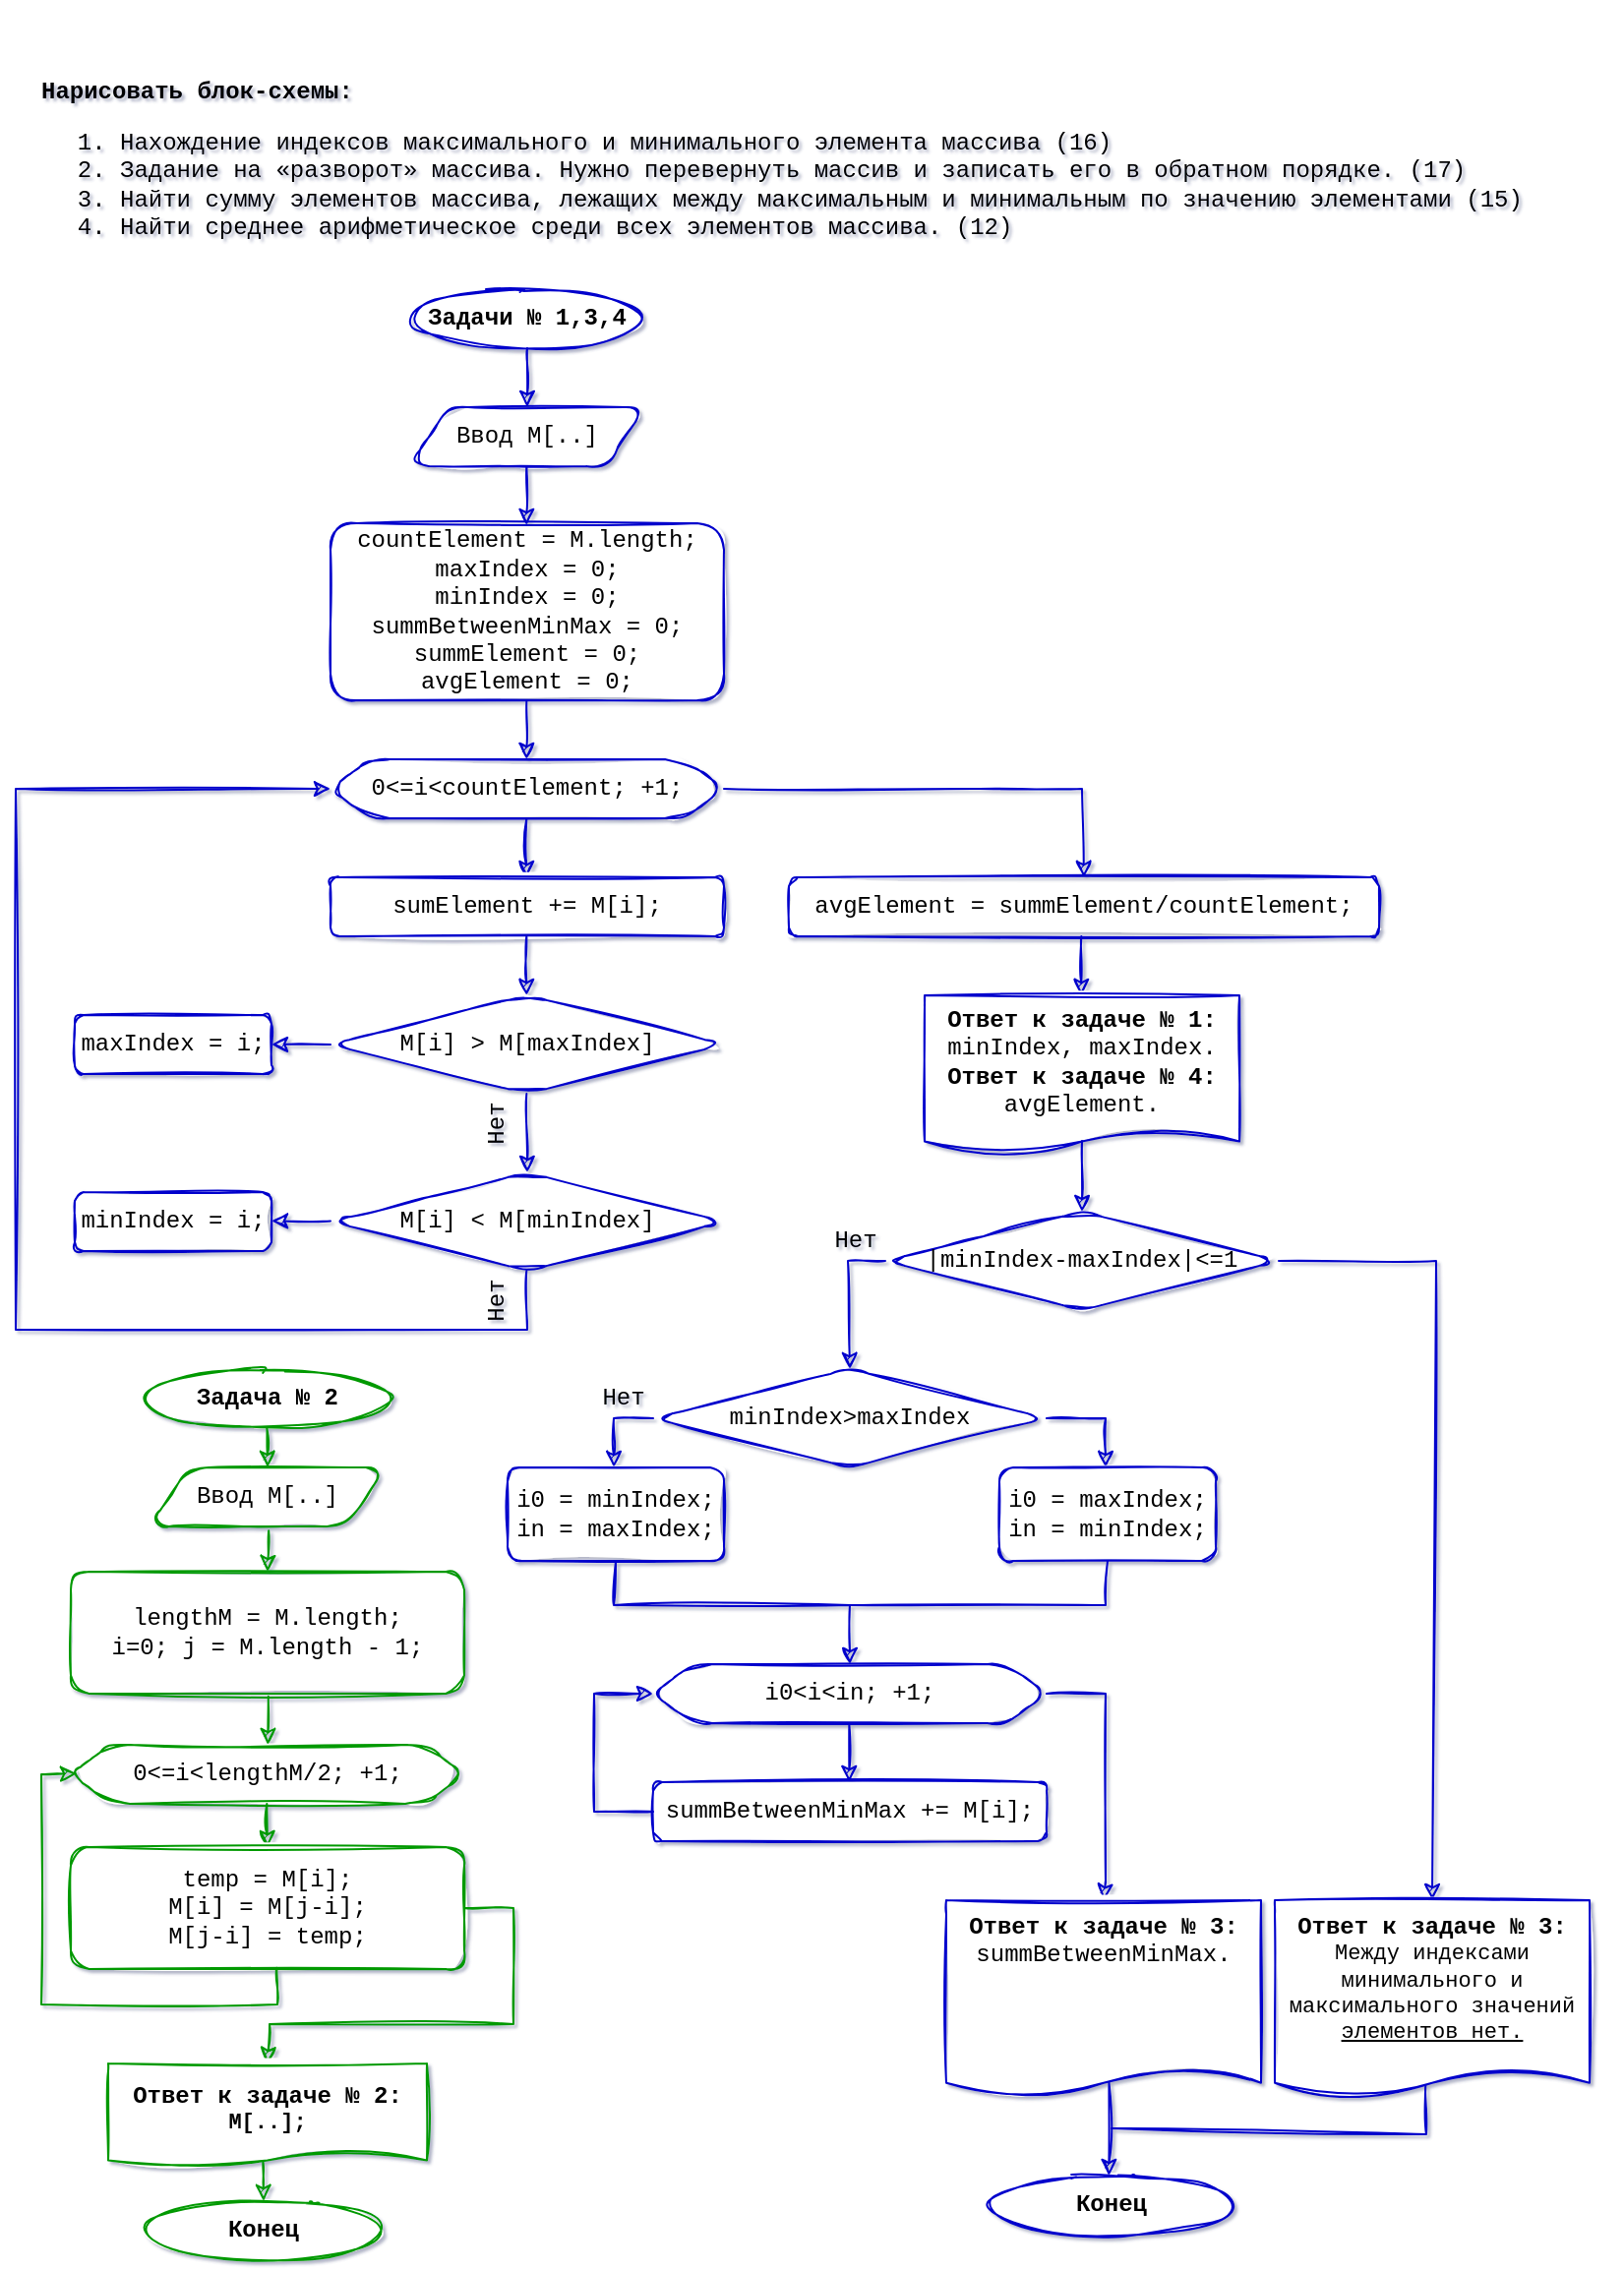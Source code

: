 <mxfile version="20.5.1" type="device"><diagram id="XM2Il2DLkc9lKbROmxJQ" name="Страница 1"><mxGraphModel dx="1078" dy="1762" grid="0" gridSize="10" guides="1" tooltips="1" connect="1" arrows="1" fold="1" page="1" pageScale="1" pageWidth="827" pageHeight="1169" background="#ffffff" math="0" shadow="1"><root><mxCell id="0"/><mxCell id="1" parent="0"/><mxCell id="BWKpy73C4uj1XUSL2Qz5-1" value="&lt;div&gt;Задачи № 1,3,4&lt;/div&gt;" style="ellipse;whiteSpace=wrap;html=1;fontFamily=Courier New;fontStyle=1;shadow=0;sketch=1;backgroundOutline=0;metaEdit=0;strokeColor=#0000CC;" parent="1" vertex="1"><mxGeometry x="207" y="-1022" width="120" height="30" as="geometry"/></mxCell><mxCell id="BWKpy73C4uj1XUSL2Qz5-2" value="&lt;div class=&quot;content-block content-block_homework&quot;&gt;&lt;div class=&quot;task-block js-homework-description-container&quot;&gt;&lt;div class=&quot;task-block-teacher&quot;&gt;&lt;p&gt;&lt;font&gt;&lt;strong&gt;&lt;br&gt;&lt;/strong&gt;&lt;/font&gt;&lt;/p&gt;&lt;p&gt;&lt;font&gt;&lt;strong&gt;Нарисовать блок-схемы:&lt;/strong&gt;&lt;/font&gt;&lt;/p&gt;&lt;ol&gt;&lt;li&gt;&lt;font&gt;Нахождение индексов максимального и минимального элемента массива (16)&lt;/font&gt;&lt;/li&gt;&lt;li&gt;&lt;font&gt;Задание на «разворот» массива. Нужно перевернуть массив и записать его в обратном порядке. (17)&lt;/font&gt;&lt;/li&gt;&lt;li&gt;&lt;font&gt;Найти сумму элементов массива, лежащих между максимальным и минимальным по значению элементами (15)&lt;/font&gt;&lt;/li&gt;&lt;li&gt;&lt;font&gt;Найти среднее арифметическое среди всех элементов массива. (12)&lt;/font&gt;&lt;/li&gt;&lt;/ol&gt;&lt;font&gt;&lt;br&gt;&lt;/font&gt;&lt;/div&gt;&lt;/div&gt;&lt;/div&gt;" style="text;html=1;align=left;verticalAlign=middle;whiteSpace=wrap;rounded=0;fontFamily=Courier New;shadow=0;sketch=1;backgroundOutline=0;metaEdit=0;spacing=0;spacingTop=0;" parent="1" vertex="1"><mxGeometry x="20" y="-1146" width="800" height="103" as="geometry"/></mxCell><mxCell id="BWKpy73C4uj1XUSL2Qz5-4" value="" style="endArrow=classic;html=1;rounded=0;exitX=0.5;exitY=1;exitDx=0;exitDy=0;fontFamily=Courier New;shadow=0;sketch=1;backgroundOutline=0;metaEdit=0;strokeColor=#0000CC;" parent="1" source="BWKpy73C4uj1XUSL2Qz5-1" edge="1"><mxGeometry width="50" height="50" relative="1" as="geometry"><mxPoint x="417" y="-1042" as="sourcePoint"/><mxPoint x="267" y="-962" as="targetPoint"/></mxGeometry></mxCell><mxCell id="BWKpy73C4uj1XUSL2Qz5-8" value="Ввод M[..]" style="shape=parallelogram;perimeter=parallelogramPerimeter;whiteSpace=wrap;html=1;fixedSize=1;fontFamily=Courier New;shadow=0;sketch=1;backgroundOutline=0;metaEdit=0;rounded=1;strokeColor=#0000CC;" parent="1" vertex="1"><mxGeometry x="207" y="-962" width="120" height="30" as="geometry"/></mxCell><mxCell id="BWKpy73C4uj1XUSL2Qz5-10" value="" style="endArrow=classic;html=1;rounded=0;exitX=0.5;exitY=1;exitDx=0;exitDy=0;fontFamily=Courier New;shadow=0;sketch=1;backgroundOutline=0;metaEdit=0;strokeColor=#0000CC;" parent="1" edge="1"><mxGeometry width="50" height="50" relative="1" as="geometry"><mxPoint x="266.66" y="-932" as="sourcePoint"/><mxPoint x="266.66" y="-902" as="targetPoint"/></mxGeometry></mxCell><mxCell id="BWKpy73C4uj1XUSL2Qz5-13" value="0&amp;lt;=i&amp;lt;countElement; +1;" style="shape=hexagon;perimeter=hexagonPerimeter2;whiteSpace=wrap;html=1;fixedSize=1;fontFamily=Courier New;shadow=0;sketch=1;backgroundOutline=0;metaEdit=0;rounded=1;strokeColor=#0000CC;" parent="1" vertex="1"><mxGeometry x="167" y="-783" width="200" height="30" as="geometry"/></mxCell><mxCell id="BWKpy73C4uj1XUSL2Qz5-18" value="" style="endArrow=classic;html=1;rounded=0;exitX=0.5;exitY=1;exitDx=0;exitDy=0;fontFamily=Courier New;shadow=0;sketch=1;backgroundOutline=0;metaEdit=0;strokeColor=#0000CC;" parent="1" edge="1"><mxGeometry width="50" height="50" relative="1" as="geometry"><mxPoint x="266.66" y="-753" as="sourcePoint"/><mxPoint x="266.66" y="-723" as="targetPoint"/></mxGeometry></mxCell><mxCell id="BWKpy73C4uj1XUSL2Qz5-19" value="&lt;div&gt;countElement = M.length;&lt;br&gt;&lt;/div&gt;&lt;div&gt;maxIndex = 0;&lt;/div&gt;&lt;div&gt;minIndex = 0;&lt;/div&gt;&lt;div&gt;summBetweenMinMax = 0;&lt;br&gt;&lt;/div&gt;summElement = 0;&lt;br&gt;&lt;div&gt;avgElement = 0;&lt;br&gt;&lt;/div&gt;" style="rounded=1;whiteSpace=wrap;html=1;fontFamily=Courier New;shadow=0;sketch=1;backgroundOutline=0;metaEdit=0;strokeColor=#0000CC;" parent="1" vertex="1"><mxGeometry x="167" y="-903" width="200" height="90" as="geometry"/></mxCell><mxCell id="BWKpy73C4uj1XUSL2Qz5-20" value="" style="endArrow=classic;html=1;rounded=0;exitX=0.5;exitY=1;exitDx=0;exitDy=0;fontFamily=Courier New;shadow=0;sketch=1;backgroundOutline=0;metaEdit=0;strokeColor=#0000CC;" parent="1" edge="1"><mxGeometry width="50" height="50" relative="1" as="geometry"><mxPoint x="266.66" y="-813" as="sourcePoint"/><mxPoint x="266.66" y="-783" as="targetPoint"/></mxGeometry></mxCell><mxCell id="BWKpy73C4uj1XUSL2Qz5-22" value="&lt;div&gt;sumElement += M[i];&lt;/div&gt;" style="rounded=1;whiteSpace=wrap;html=1;fontFamily=Courier New;shadow=0;sketch=1;backgroundOutline=0;metaEdit=0;strokeColor=#0000CC;" parent="1" vertex="1"><mxGeometry x="167" y="-723" width="200" height="30" as="geometry"/></mxCell><mxCell id="BWKpy73C4uj1XUSL2Qz5-23" value="" style="endArrow=classic;html=1;rounded=0;exitX=0.5;exitY=1;exitDx=0;exitDy=0;fontFamily=Courier New;shadow=0;sketch=1;backgroundOutline=0;metaEdit=0;strokeColor=#0000CC;" parent="1" edge="1"><mxGeometry width="50" height="50" relative="1" as="geometry"><mxPoint x="266.66" y="-693" as="sourcePoint"/><mxPoint x="266.66" y="-663" as="targetPoint"/></mxGeometry></mxCell><mxCell id="BWKpy73C4uj1XUSL2Qz5-24" value="M[i] &amp;gt; M[maxIndex] " style="rhombus;whiteSpace=wrap;html=1;fontFamily=Courier New;shadow=0;sketch=1;backgroundOutline=0;metaEdit=0;rounded=1;strokeColor=#0000CC;" parent="1" vertex="1"><mxGeometry x="167" y="-663" width="200" height="50" as="geometry"/></mxCell><mxCell id="BWKpy73C4uj1XUSL2Qz5-25" value="" style="endArrow=classic;html=1;rounded=0;exitX=0.5;exitY=1;exitDx=0;exitDy=0;fontFamily=Courier New;shadow=0;sketch=1;backgroundOutline=0;metaEdit=0;strokeColor=#0000CC;" parent="1" edge="1"><mxGeometry width="50" height="50" relative="1" as="geometry"><mxPoint x="266.66" y="-613" as="sourcePoint"/><mxPoint x="267" y="-573" as="targetPoint"/></mxGeometry></mxCell><mxCell id="BWKpy73C4uj1XUSL2Qz5-26" value="&lt;div&gt;maxIndex = i;&lt;/div&gt;" style="rounded=1;whiteSpace=wrap;html=1;fontFamily=Courier New;shadow=0;sketch=1;backgroundOutline=0;metaEdit=0;strokeColor=#0000CC;" parent="1" vertex="1"><mxGeometry x="37" y="-653" width="100" height="30" as="geometry"/></mxCell><mxCell id="BWKpy73C4uj1XUSL2Qz5-29" value="Нет" style="text;html=1;align=center;verticalAlign=middle;whiteSpace=wrap;rounded=0;fontFamily=Courier New;rotation=-90;shadow=0;sketch=1;backgroundOutline=0;metaEdit=0;strokeColor=none;" parent="1" vertex="1"><mxGeometry x="237" y="-603" width="30" height="10" as="geometry"/></mxCell><mxCell id="BWKpy73C4uj1XUSL2Qz5-38" value="M[i] &amp;lt; M[minIndex] " style="rhombus;whiteSpace=wrap;html=1;fontFamily=Courier New;shadow=0;sketch=1;backgroundOutline=0;metaEdit=0;rounded=1;strokeColor=#0000CC;" parent="1" vertex="1"><mxGeometry x="167" y="-573" width="200" height="50" as="geometry"/></mxCell><mxCell id="BWKpy73C4uj1XUSL2Qz5-39" value="" style="endArrow=classic;html=1;rounded=0;exitX=0.5;exitY=1;exitDx=0;exitDy=0;entryX=0;entryY=0.5;entryDx=0;entryDy=0;fontFamily=Courier New;shadow=0;sketch=1;backgroundOutline=0;metaEdit=0;strokeColor=#0000CC;" parent="1" target="BWKpy73C4uj1XUSL2Qz5-13" edge="1"><mxGeometry width="50" height="50" relative="1" as="geometry"><mxPoint x="266.66" y="-523" as="sourcePoint"/><mxPoint x="267" y="-483" as="targetPoint"/><Array as="points"><mxPoint x="267" y="-493"/><mxPoint x="7" y="-493"/><mxPoint x="7" y="-768"/></Array></mxGeometry></mxCell><mxCell id="BWKpy73C4uj1XUSL2Qz5-40" value="&lt;div&gt;minIndex = i;&lt;/div&gt;" style="rounded=1;whiteSpace=wrap;html=1;fontFamily=Courier New;shadow=0;sketch=1;backgroundOutline=0;metaEdit=0;strokeColor=#0000CC;" parent="1" vertex="1"><mxGeometry x="37" y="-563" width="100" height="30" as="geometry"/></mxCell><mxCell id="BWKpy73C4uj1XUSL2Qz5-41" value="Нет" style="text;html=1;align=center;verticalAlign=middle;whiteSpace=wrap;rounded=0;fontFamily=Courier New;rotation=-90;shadow=0;sketch=1;backgroundOutline=0;metaEdit=0;strokeColor=none;" parent="1" vertex="1"><mxGeometry x="237" y="-513" width="30" height="10" as="geometry"/></mxCell><mxCell id="BWKpy73C4uj1XUSL2Qz5-43" value="" style="endArrow=classic;html=1;rounded=0;fontFamily=Courier New;exitX=1;exitY=0.5;exitDx=0;exitDy=0;entryX=0.5;entryY=0;entryDx=0;entryDy=0;shadow=0;sketch=1;backgroundOutline=0;metaEdit=0;strokeColor=#0000CC;" parent="1" source="BWKpy73C4uj1XUSL2Qz5-13" target="BWKpy73C4uj1XUSL2Qz5-45" edge="1"><mxGeometry width="50" height="50" relative="1" as="geometry"><mxPoint x="347" y="-768.0" as="sourcePoint"/><mxPoint x="691" y="-733" as="targetPoint"/><Array as="points"><mxPoint x="497" y="-768"/><mxPoint x="549" y="-768"/></Array></mxGeometry></mxCell><mxCell id="BWKpy73C4uj1XUSL2Qz5-45" value="avgElement = summElement/countElement;" style="rounded=1;whiteSpace=wrap;html=1;fontFamily=Courier New;shadow=0;sketch=1;backgroundOutline=0;metaEdit=0;spacing=0;strokeColor=#0000CC;" parent="1" vertex="1"><mxGeometry x="400" y="-723" width="300" height="30" as="geometry"/></mxCell><mxCell id="BWKpy73C4uj1XUSL2Qz5-46" value="i0&amp;lt;i&amp;lt;in; +1;" style="shape=hexagon;perimeter=hexagonPerimeter2;whiteSpace=wrap;html=1;fixedSize=1;fontFamily=Courier New;shadow=0;sketch=1;backgroundOutline=0;metaEdit=0;rounded=1;strokeColor=#0000CC;" parent="1" vertex="1"><mxGeometry x="331" y="-323" width="200" height="30" as="geometry"/></mxCell><mxCell id="BWKpy73C4uj1XUSL2Qz5-47" value="" style="endArrow=classic;html=1;rounded=0;exitX=0.5;exitY=1;exitDx=0;exitDy=0;fontFamily=Courier New;shadow=0;sketch=1;backgroundOutline=0;metaEdit=0;strokeColor=#0000CC;" parent="1" edge="1"><mxGeometry width="50" height="50" relative="1" as="geometry"><mxPoint x="430.66" y="-293" as="sourcePoint"/><mxPoint x="430.66" y="-263" as="targetPoint"/></mxGeometry></mxCell><mxCell id="BWKpy73C4uj1XUSL2Qz5-48" value="" style="endArrow=classic;html=1;rounded=0;exitX=0.5;exitY=1;exitDx=0;exitDy=0;fontFamily=Courier New;shadow=0;sketch=1;backgroundOutline=0;metaEdit=0;strokeColor=#0000CC;" parent="1" edge="1"><mxGeometry width="50" height="50" relative="1" as="geometry"><mxPoint x="548.66" y="-693" as="sourcePoint"/><mxPoint x="548.66" y="-663" as="targetPoint"/></mxGeometry></mxCell><mxCell id="BWKpy73C4uj1XUSL2Qz5-51" value="summBetweenMinMax += M[i];" style="rounded=1;whiteSpace=wrap;html=1;fontFamily=Courier New;shadow=0;sketch=1;backgroundOutline=0;metaEdit=0;strokeColor=#0000CC;" parent="1" vertex="1"><mxGeometry x="331" y="-263" width="200" height="30" as="geometry"/></mxCell><mxCell id="BWKpy73C4uj1XUSL2Qz5-56" value="|minIndex-maxIndex|&amp;lt;=1" style="rhombus;whiteSpace=wrap;html=1;fontFamily=Courier New;shadow=0;sketch=1;backgroundOutline=0;metaEdit=0;rounded=1;strokeColor=#0000CC;" parent="1" vertex="1"><mxGeometry x="449" y="-553" width="200" height="50" as="geometry"/></mxCell><mxCell id="BWKpy73C4uj1XUSL2Qz5-57" value="" style="endArrow=classic;html=1;rounded=0;fontFamily=Courier New;exitX=0;exitY=0.5;exitDx=0;exitDy=0;entryX=0.5;entryY=0;entryDx=0;entryDy=0;shadow=0;sketch=1;backgroundOutline=0;metaEdit=0;strokeColor=#0000CC;" parent="1" source="BWKpy73C4uj1XUSL2Qz5-56" target="BWKpy73C4uj1XUSL2Qz5-63" edge="1"><mxGeometry width="50" height="50" relative="1" as="geometry"><mxPoint x="729" y="-513" as="sourcePoint"/><mxPoint x="549" y="-473" as="targetPoint"/><Array as="points"><mxPoint x="430" y="-528"/></Array></mxGeometry></mxCell><mxCell id="BWKpy73C4uj1XUSL2Qz5-61" value="" style="endArrow=classic;html=1;rounded=0;fontFamily=Courier New;exitX=1;exitY=0.5;exitDx=0;exitDy=0;entryX=0.5;entryY=0;entryDx=0;entryDy=0;shadow=0;sketch=1;backgroundOutline=0;metaEdit=0;strokeColor=#0000CC;" parent="1" source="BWKpy73C4uj1XUSL2Qz5-56" target="BWKpy73C4uj1XUSL2Qz5-81" edge="1"><mxGeometry width="50" height="50" relative="1" as="geometry"><mxPoint x="519" y="-443" as="sourcePoint"/><mxPoint x="679" y="-528" as="targetPoint"/><Array as="points"><mxPoint x="729" y="-528"/></Array></mxGeometry></mxCell><mxCell id="BWKpy73C4uj1XUSL2Qz5-63" value="minIndex&amp;gt;maxIndex" style="rhombus;whiteSpace=wrap;html=1;fontFamily=Courier New;shadow=0;sketch=1;backgroundOutline=0;metaEdit=0;rounded=1;strokeColor=#0000CC;" parent="1" vertex="1"><mxGeometry x="331" y="-473" width="200" height="50" as="geometry"/></mxCell><mxCell id="BWKpy73C4uj1XUSL2Qz5-64" value="" style="endArrow=classic;html=1;rounded=0;fontFamily=Courier New;exitX=0;exitY=0.5;exitDx=0;exitDy=0;shadow=0;sketch=1;backgroundOutline=0;metaEdit=0;strokeColor=#0000CC;" parent="1" source="BWKpy73C4uj1XUSL2Qz5-63" edge="1"><mxGeometry width="50" height="50" relative="1" as="geometry"><mxPoint x="611" y="-433" as="sourcePoint"/><mxPoint x="311" y="-423" as="targetPoint"/><Array as="points"><mxPoint x="311" y="-448"/></Array></mxGeometry></mxCell><mxCell id="BWKpy73C4uj1XUSL2Qz5-66" value="" style="endArrow=classic;html=1;rounded=0;fontFamily=Courier New;exitX=1;exitY=0.5;exitDx=0;exitDy=0;shadow=0;sketch=1;backgroundOutline=0;metaEdit=0;strokeColor=#0000CC;" parent="1" source="BWKpy73C4uj1XUSL2Qz5-63" edge="1"><mxGeometry width="50" height="50" relative="1" as="geometry"><mxPoint x="401" y="-363" as="sourcePoint"/><mxPoint x="561" y="-423" as="targetPoint"/><Array as="points"><mxPoint x="561" y="-448"/></Array></mxGeometry></mxCell><mxCell id="BWKpy73C4uj1XUSL2Qz5-67" value="Нет" style="text;html=1;align=center;verticalAlign=middle;whiteSpace=wrap;rounded=0;fontFamily=Courier New;rotation=0;shadow=0;sketch=1;backgroundOutline=0;metaEdit=0;strokeColor=none;" parent="1" vertex="1"><mxGeometry x="301" y="-463" width="30" height="10" as="geometry"/></mxCell><mxCell id="BWKpy73C4uj1XUSL2Qz5-68" value="&lt;div&gt;i0 = maxIndex;&lt;/div&gt;&lt;div&gt;in = minIndex;&lt;br&gt;&lt;/div&gt;" style="rounded=1;whiteSpace=wrap;html=1;fontFamily=Courier New;shadow=0;sketch=1;backgroundOutline=0;metaEdit=0;strokeColor=#0000CC;" parent="1" vertex="1"><mxGeometry x="507" y="-423" width="110" height="47.5" as="geometry"/></mxCell><mxCell id="BWKpy73C4uj1XUSL2Qz5-70" value="&lt;div&gt;i0 = minIndex;&lt;/div&gt;&lt;div&gt;in = maxIndex;&lt;br&gt;&lt;/div&gt;" style="rounded=1;whiteSpace=wrap;html=1;fontFamily=Courier New;shadow=0;sketch=1;backgroundOutline=0;metaEdit=0;strokeColor=#0000CC;" parent="1" vertex="1"><mxGeometry x="257" y="-423" width="110" height="47.5" as="geometry"/></mxCell><mxCell id="BWKpy73C4uj1XUSL2Qz5-71" value="Нет" style="text;html=1;align=center;verticalAlign=middle;whiteSpace=wrap;rounded=0;fontFamily=Courier New;rotation=0;shadow=0;sketch=1;backgroundOutline=0;metaEdit=0;strokeColor=none;" parent="1" vertex="1"><mxGeometry x="419" y="-543" width="30" height="10" as="geometry"/></mxCell><mxCell id="BWKpy73C4uj1XUSL2Qz5-73" value="" style="endArrow=classic;html=1;rounded=0;fontFamily=Courier New;exitX=0.5;exitY=1;exitDx=0;exitDy=0;shadow=0;sketch=1;backgroundOutline=0;metaEdit=0;strokeColor=#0000CC;" parent="1" source="BWKpy73C4uj1XUSL2Qz5-70" edge="1"><mxGeometry width="50" height="50" relative="1" as="geometry"><mxPoint x="481" y="-383" as="sourcePoint"/><mxPoint x="431" y="-323" as="targetPoint"/><Array as="points"><mxPoint x="311" y="-353"/><mxPoint x="431" y="-353"/></Array></mxGeometry></mxCell><mxCell id="BWKpy73C4uj1XUSL2Qz5-74" value="" style="endArrow=none;html=1;rounded=0;fontFamily=Courier New;entryX=0.5;entryY=1;entryDx=0;entryDy=0;shadow=0;sketch=1;backgroundOutline=0;metaEdit=0;strokeColor=#0000CC;" parent="1" target="BWKpy73C4uj1XUSL2Qz5-68" edge="1"><mxGeometry width="50" height="50" relative="1" as="geometry"><mxPoint x="431" y="-353" as="sourcePoint"/><mxPoint x="531" y="-433" as="targetPoint"/><Array as="points"><mxPoint x="561" y="-353"/></Array></mxGeometry></mxCell><mxCell id="BWKpy73C4uj1XUSL2Qz5-75" value="" style="endArrow=classic;html=1;rounded=0;fontFamily=Courier New;exitX=0;exitY=0.5;exitDx=0;exitDy=0;entryX=0;entryY=0.5;entryDx=0;entryDy=0;shadow=0;sketch=1;backgroundOutline=0;metaEdit=0;strokeColor=#0000CC;" parent="1" source="BWKpy73C4uj1XUSL2Qz5-51" target="BWKpy73C4uj1XUSL2Qz5-46" edge="1"><mxGeometry width="50" height="50" relative="1" as="geometry"><mxPoint x="461" y="-253" as="sourcePoint"/><mxPoint x="311" y="-273" as="targetPoint"/><Array as="points"><mxPoint x="301" y="-248"/><mxPoint x="301" y="-308"/></Array></mxGeometry></mxCell><mxCell id="BWKpy73C4uj1XUSL2Qz5-76" value="" style="endArrow=classic;html=1;rounded=0;fontFamily=Courier New;exitX=1;exitY=0.5;exitDx=0;exitDy=0;entryX=0.5;entryY=0;entryDx=0;entryDy=0;shadow=0;sketch=1;backgroundOutline=0;metaEdit=0;strokeColor=#0000CC;" parent="1" source="BWKpy73C4uj1XUSL2Qz5-46" target="BWKpy73C4uj1XUSL2Qz5-83" edge="1"><mxGeometry width="50" height="50" relative="1" as="geometry"><mxPoint x="581" y="-213" as="sourcePoint"/><mxPoint x="431" y="-183" as="targetPoint"/><Array as="points"><mxPoint x="561" y="-308"/><mxPoint x="561" y="-213"/></Array></mxGeometry></mxCell><mxCell id="BWKpy73C4uj1XUSL2Qz5-78" value="&lt;div&gt;&lt;b&gt;Ответ к задаче № 1:&lt;/b&gt;&lt;/div&gt;&lt;div&gt;minIndex, maxIndex.&lt;/div&gt;&lt;div&gt;&lt;b&gt;Ответ к задаче № 4:&lt;/b&gt;&lt;/div&gt;&lt;div&gt;avgElement.&lt;/div&gt;" style="shape=document;whiteSpace=wrap;html=1;boundedLbl=1;fontFamily=Courier New;size=0.143;shadow=0;sketch=1;backgroundOutline=0;metaEdit=0;strokeColor=#0000CC;" parent="1" vertex="1"><mxGeometry x="469" y="-663" width="160" height="80" as="geometry"/></mxCell><mxCell id="BWKpy73C4uj1XUSL2Qz5-80" value="" style="endArrow=classic;html=1;rounded=0;exitX=0.5;exitY=1;exitDx=0;exitDy=0;fontFamily=Courier New;shadow=0;sketch=1;backgroundOutline=0;metaEdit=0;strokeColor=#0000CC;" parent="1" edge="1"><mxGeometry width="50" height="50" relative="1" as="geometry"><mxPoint x="549" y="-589" as="sourcePoint"/><mxPoint x="549" y="-553" as="targetPoint"/></mxGeometry></mxCell><mxCell id="BWKpy73C4uj1XUSL2Qz5-81" value="&lt;div style=&quot;font-size: 11px;&quot;&gt;&lt;font size=&quot;1&quot;&gt;&lt;b style=&quot;font-size: 12px;&quot;&gt;Ответ к задаче № 3:&lt;/b&gt;&lt;/font&gt;&lt;/div&gt;&lt;div style=&quot;font-size: 11px;&quot;&gt;Между индексами&lt;b style=&quot;font-size: 11px;&quot;&gt; &lt;/b&gt;минимального и максимального значений &lt;u style=&quot;font-size: 11px;&quot;&gt;элементов нет.&lt;/u&gt;&lt;b style=&quot;font-size: 11px;&quot;&gt;&lt;br style=&quot;font-size: 11px;&quot;&gt;&lt;/b&gt;&lt;/div&gt;" style="shape=document;whiteSpace=wrap;html=1;boundedLbl=1;fontFamily=Courier New;size=0.143;verticalAlign=top;shadow=0;sketch=1;backgroundOutline=0;metaEdit=0;fontSize=11;strokeColor=#0000CC;" parent="1" vertex="1"><mxGeometry x="647" y="-203" width="160" height="100" as="geometry"/></mxCell><mxCell id="BWKpy73C4uj1XUSL2Qz5-83" value="&lt;div&gt;&lt;b&gt;Ответ к задаче № 3:&lt;/b&gt;&lt;/div&gt;&lt;div&gt;summBetweenMinMax.&lt;b&gt;&lt;br&gt;&lt;/b&gt;&lt;/div&gt;" style="shape=document;whiteSpace=wrap;html=1;boundedLbl=1;fontFamily=Courier New;size=0.143;verticalAlign=top;shadow=0;sketch=1;backgroundOutline=0;metaEdit=0;strokeColor=#0000CC;" parent="1" vertex="1"><mxGeometry x="480" y="-203" width="160" height="100" as="geometry"/></mxCell><mxCell id="BWKpy73C4uj1XUSL2Qz5-84" value="Конец" style="ellipse;whiteSpace=wrap;html=1;fontFamily=Courier New;fontStyle=1;shadow=0;sketch=1;backgroundOutline=0;metaEdit=0;strokeColor=#0000CC;" parent="1" vertex="1"><mxGeometry x="504" y="-63" width="120" height="30" as="geometry"/></mxCell><mxCell id="BWKpy73C4uj1XUSL2Qz5-85" value="" style="endArrow=classic;html=1;rounded=0;exitX=0.517;exitY=0.925;exitDx=0;exitDy=0;exitPerimeter=0;fontFamily=Courier New;shadow=0;sketch=1;backgroundOutline=0;metaEdit=0;strokeColor=#0000CC;" parent="1" source="BWKpy73C4uj1XUSL2Qz5-83" edge="1"><mxGeometry width="50" height="50" relative="1" as="geometry"><mxPoint x="485" y="-83" as="sourcePoint"/><mxPoint x="562.66" y="-63" as="targetPoint"/></mxGeometry></mxCell><mxCell id="BWKpy73C4uj1XUSL2Qz5-87" value="" style="endArrow=none;html=1;rounded=0;fontFamily=Courier New;entryX=0.479;entryY=0.941;entryDx=0;entryDy=0;entryPerimeter=0;shadow=0;sketch=1;backgroundOutline=0;metaEdit=0;strokeColor=#0000CC;" parent="1" target="BWKpy73C4uj1XUSL2Qz5-81" edge="1"><mxGeometry width="50" height="50" relative="1" as="geometry"><mxPoint x="564" y="-87" as="sourcePoint"/><mxPoint x="807" y="-463" as="targetPoint"/><Array as="points"><mxPoint x="724" y="-84"/></Array></mxGeometry></mxCell><mxCell id="BWKpy73C4uj1XUSL2Qz5-88" value="" style="endArrow=classic;html=1;rounded=0;fontFamily=Courier New;exitX=0;exitY=0.5;exitDx=0;exitDy=0;entryX=1;entryY=0.5;entryDx=0;entryDy=0;shadow=0;sketch=1;backgroundOutline=0;metaEdit=0;strokeColor=#0000CC;" parent="1" source="BWKpy73C4uj1XUSL2Qz5-24" target="BWKpy73C4uj1XUSL2Qz5-26" edge="1"><mxGeometry width="50" height="50" relative="1" as="geometry"><mxPoint x="617" y="-583" as="sourcePoint"/><mxPoint x="667" y="-633" as="targetPoint"/></mxGeometry></mxCell><mxCell id="BWKpy73C4uj1XUSL2Qz5-90" value="" style="endArrow=classic;html=1;rounded=0;fontFamily=Courier New;exitX=0;exitY=0.5;exitDx=0;exitDy=0;entryX=1;entryY=0.5;entryDx=0;entryDy=0;shadow=0;sketch=1;backgroundOutline=0;metaEdit=0;strokeColor=#0000CC;" parent="1" edge="1"><mxGeometry width="50" height="50" relative="1" as="geometry"><mxPoint x="167" y="-548.3" as="sourcePoint"/><mxPoint x="137" y="-548.3" as="targetPoint"/></mxGeometry></mxCell><mxCell id="ycP4OXUuxjonFvCwivKz-1" value="&lt;div&gt;Задача № 2&lt;br&gt;&lt;/div&gt;" style="ellipse;whiteSpace=wrap;html=1;fontFamily=Courier New;fontStyle=1;shadow=0;sketch=1;backgroundOutline=0;metaEdit=0;strokeColor=#009900;" vertex="1" parent="1"><mxGeometry x="75" y="-473" width="120" height="30" as="geometry"/></mxCell><mxCell id="ycP4OXUuxjonFvCwivKz-2" value="Ввод M[..]" style="shape=parallelogram;perimeter=parallelogramPerimeter;whiteSpace=wrap;html=1;fixedSize=1;fontFamily=Courier New;shadow=0;sketch=1;backgroundOutline=0;metaEdit=0;rounded=1;strokeColor=#009900;" vertex="1" parent="1"><mxGeometry x="75" y="-423" width="120" height="30" as="geometry"/></mxCell><mxCell id="ycP4OXUuxjonFvCwivKz-5" value="" style="endArrow=classic;html=1;rounded=0;exitX=0.5;exitY=1;exitDx=0;exitDy=0;fontFamily=Courier New;shadow=0;sketch=1;backgroundOutline=0;metaEdit=0;strokeColor=#009900;entryX=0.5;entryY=0;entryDx=0;entryDy=0;" edge="1" parent="1" target="ycP4OXUuxjonFvCwivKz-2"><mxGeometry width="50" height="50" relative="1" as="geometry"><mxPoint x="134.66" y="-443" as="sourcePoint"/><mxPoint x="134.66" y="-413" as="targetPoint"/></mxGeometry></mxCell><mxCell id="ycP4OXUuxjonFvCwivKz-7" value="0&amp;lt;=i&amp;lt;lengthM/2; +1;" style="shape=hexagon;perimeter=hexagonPerimeter2;whiteSpace=wrap;html=1;fixedSize=1;fontFamily=Courier New;shadow=0;sketch=1;backgroundOutline=0;metaEdit=0;rounded=1;strokeColor=#009900;" vertex="1" parent="1"><mxGeometry x="35" y="-282" width="200" height="30" as="geometry"/></mxCell><mxCell id="ycP4OXUuxjonFvCwivKz-8" value="" style="endArrow=classic;html=1;rounded=0;exitX=0.5;exitY=1;exitDx=0;exitDy=0;fontFamily=Courier New;shadow=0;sketch=1;backgroundOutline=0;metaEdit=0;strokeColor=#009900;entryX=0.5;entryY=0;entryDx=0;entryDy=0;" edge="1" parent="1" target="ycP4OXUuxjonFvCwivKz-10"><mxGeometry width="50" height="50" relative="1" as="geometry"><mxPoint x="134.66" y="-252" as="sourcePoint"/><mxPoint x="134.66" y="-222" as="targetPoint"/></mxGeometry></mxCell><mxCell id="ycP4OXUuxjonFvCwivKz-9" value="" style="endArrow=classic;html=1;rounded=0;exitX=0.505;exitY=1.069;exitDx=0;exitDy=0;fontFamily=Courier New;shadow=0;sketch=1;backgroundOutline=0;metaEdit=0;strokeColor=#009900;entryX=0.5;entryY=0;entryDx=0;entryDy=0;exitPerimeter=0;" edge="1" parent="1" source="ycP4OXUuxjonFvCwivKz-2" target="ycP4OXUuxjonFvCwivKz-12"><mxGeometry width="50" height="50" relative="1" as="geometry"><mxPoint x="134.66" y="-383" as="sourcePoint"/><mxPoint x="134.66" y="-353" as="targetPoint"/></mxGeometry></mxCell><mxCell id="ycP4OXUuxjonFvCwivKz-10" value="&lt;div&gt;temp = M[i];&lt;br&gt;&lt;/div&gt;&lt;div&gt;M[i] = M[j-i];&lt;/div&gt;&lt;div&gt;M[j-i] = temp;&lt;br&gt;&lt;/div&gt;" style="rounded=1;whiteSpace=wrap;html=1;fontFamily=Courier New;shadow=0;sketch=1;backgroundOutline=0;metaEdit=0;strokeColor=#009900;" vertex="1" parent="1"><mxGeometry x="35" y="-230" width="200" height="62" as="geometry"/></mxCell><mxCell id="ycP4OXUuxjonFvCwivKz-11" value="" style="endArrow=classic;html=1;rounded=0;fontFamily=Courier New;shadow=0;sketch=1;backgroundOutline=0;metaEdit=0;strokeColor=#009900;entryX=0.015;entryY=0.489;entryDx=0;entryDy=0;exitX=0.523;exitY=0.989;exitDx=0;exitDy=0;exitPerimeter=0;entryPerimeter=0;" edge="1" parent="1" source="ycP4OXUuxjonFvCwivKz-10" target="ycP4OXUuxjonFvCwivKz-7"><mxGeometry width="50" height="50" relative="1" as="geometry"><mxPoint x="137" y="-160" as="sourcePoint"/><mxPoint x="134.81" y="-130" as="targetPoint"/><Array as="points"><mxPoint x="140" y="-150"/><mxPoint x="20" y="-150"/><mxPoint x="20" y="-267"/></Array></mxGeometry></mxCell><mxCell id="ycP4OXUuxjonFvCwivKz-12" value="&lt;div&gt;lengthM = M.length;&lt;/div&gt;&lt;div&gt;i=0; j = M.length - 1;&lt;br&gt;&lt;/div&gt;" style="rounded=1;whiteSpace=wrap;html=1;fontFamily=Courier New;shadow=0;sketch=1;backgroundOutline=0;metaEdit=0;strokeColor=#009900;" vertex="1" parent="1"><mxGeometry x="35" y="-370" width="200" height="62" as="geometry"/></mxCell><mxCell id="ycP4OXUuxjonFvCwivKz-13" value="" style="endArrow=classic;html=1;rounded=0;fontFamily=Courier New;shadow=0;sketch=1;backgroundOutline=0;metaEdit=0;strokeColor=#009900;exitX=0.502;exitY=1.023;exitDx=0;exitDy=0;exitPerimeter=0;" edge="1" parent="1" source="ycP4OXUuxjonFvCwivKz-12" target="ycP4OXUuxjonFvCwivKz-7"><mxGeometry width="50" height="50" relative="1" as="geometry"><mxPoint x="140" y="-300" as="sourcePoint"/><mxPoint x="134.81" y="-280" as="targetPoint"/></mxGeometry></mxCell><mxCell id="ycP4OXUuxjonFvCwivKz-14" value="" style="endArrow=classic;html=1;rounded=0;exitX=1;exitY=0.5;exitDx=0;exitDy=0;fontFamily=Courier New;shadow=0;sketch=1;backgroundOutline=0;metaEdit=0;strokeColor=#009900;entryX=0.5;entryY=0;entryDx=0;entryDy=0;" edge="1" parent="1" source="ycP4OXUuxjonFvCwivKz-10" target="ycP4OXUuxjonFvCwivKz-15"><mxGeometry width="50" height="50" relative="1" as="geometry"><mxPoint x="277" y="-198" as="sourcePoint"/><mxPoint x="137" y="-90" as="targetPoint"/><Array as="points"><mxPoint x="260" y="-199"/><mxPoint x="260" y="-140"/><mxPoint x="136" y="-140"/></Array></mxGeometry></mxCell><mxCell id="ycP4OXUuxjonFvCwivKz-15" value="&lt;div style=&quot;font-size: 11px;&quot;&gt;&lt;font size=&quot;1&quot;&gt;&lt;b style=&quot;font-size: 12px;&quot;&gt;Ответ к задаче № 2:&lt;/b&gt;&lt;/font&gt;&lt;/div&gt;&lt;div style=&quot;font-size: 11px;&quot;&gt;&lt;b&gt;M[..];&lt;/b&gt;&lt;b style=&quot;font-size: 11px;&quot;&gt;&lt;br style=&quot;font-size: 11px;&quot;&gt;&lt;/b&gt;&lt;/div&gt;" style="shape=document;whiteSpace=wrap;html=1;boundedLbl=1;fontFamily=Courier New;size=0.143;verticalAlign=middle;shadow=0;sketch=1;backgroundOutline=0;metaEdit=0;fontSize=11;strokeColor=#009900;" vertex="1" parent="1"><mxGeometry x="54" y="-120" width="162" height="53" as="geometry"/></mxCell><mxCell id="ycP4OXUuxjonFvCwivKz-18" value="Конец" style="ellipse;whiteSpace=wrap;html=1;fontFamily=Courier New;fontStyle=1;shadow=0;sketch=1;backgroundOutline=0;metaEdit=0;strokeColor=#009900;" vertex="1" parent="1"><mxGeometry x="73" y="-50" width="120" height="30" as="geometry"/></mxCell><mxCell id="ycP4OXUuxjonFvCwivKz-19" value="" style="endArrow=classic;html=1;rounded=0;exitX=0.517;exitY=0.925;exitDx=0;exitDy=0;exitPerimeter=0;fontFamily=Courier New;shadow=0;sketch=1;backgroundOutline=0;metaEdit=0;strokeColor=#009900;" edge="1" parent="1"><mxGeometry width="50" height="50" relative="1" as="geometry"><mxPoint x="132.72" y="-70" as="sourcePoint"/><mxPoint x="133" y="-50" as="targetPoint"/></mxGeometry></mxCell></root></mxGraphModel></diagram></mxfile>